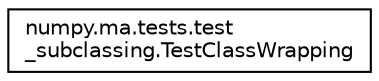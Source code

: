 digraph "Graphical Class Hierarchy"
{
 // LATEX_PDF_SIZE
  edge [fontname="Helvetica",fontsize="10",labelfontname="Helvetica",labelfontsize="10"];
  node [fontname="Helvetica",fontsize="10",shape=record];
  rankdir="LR";
  Node0 [label="numpy.ma.tests.test\l_subclassing.TestClassWrapping",height=0.2,width=0.4,color="black", fillcolor="white", style="filled",URL="$classnumpy_1_1ma_1_1tests_1_1test__subclassing_1_1TestClassWrapping.html",tooltip=" "];
}

